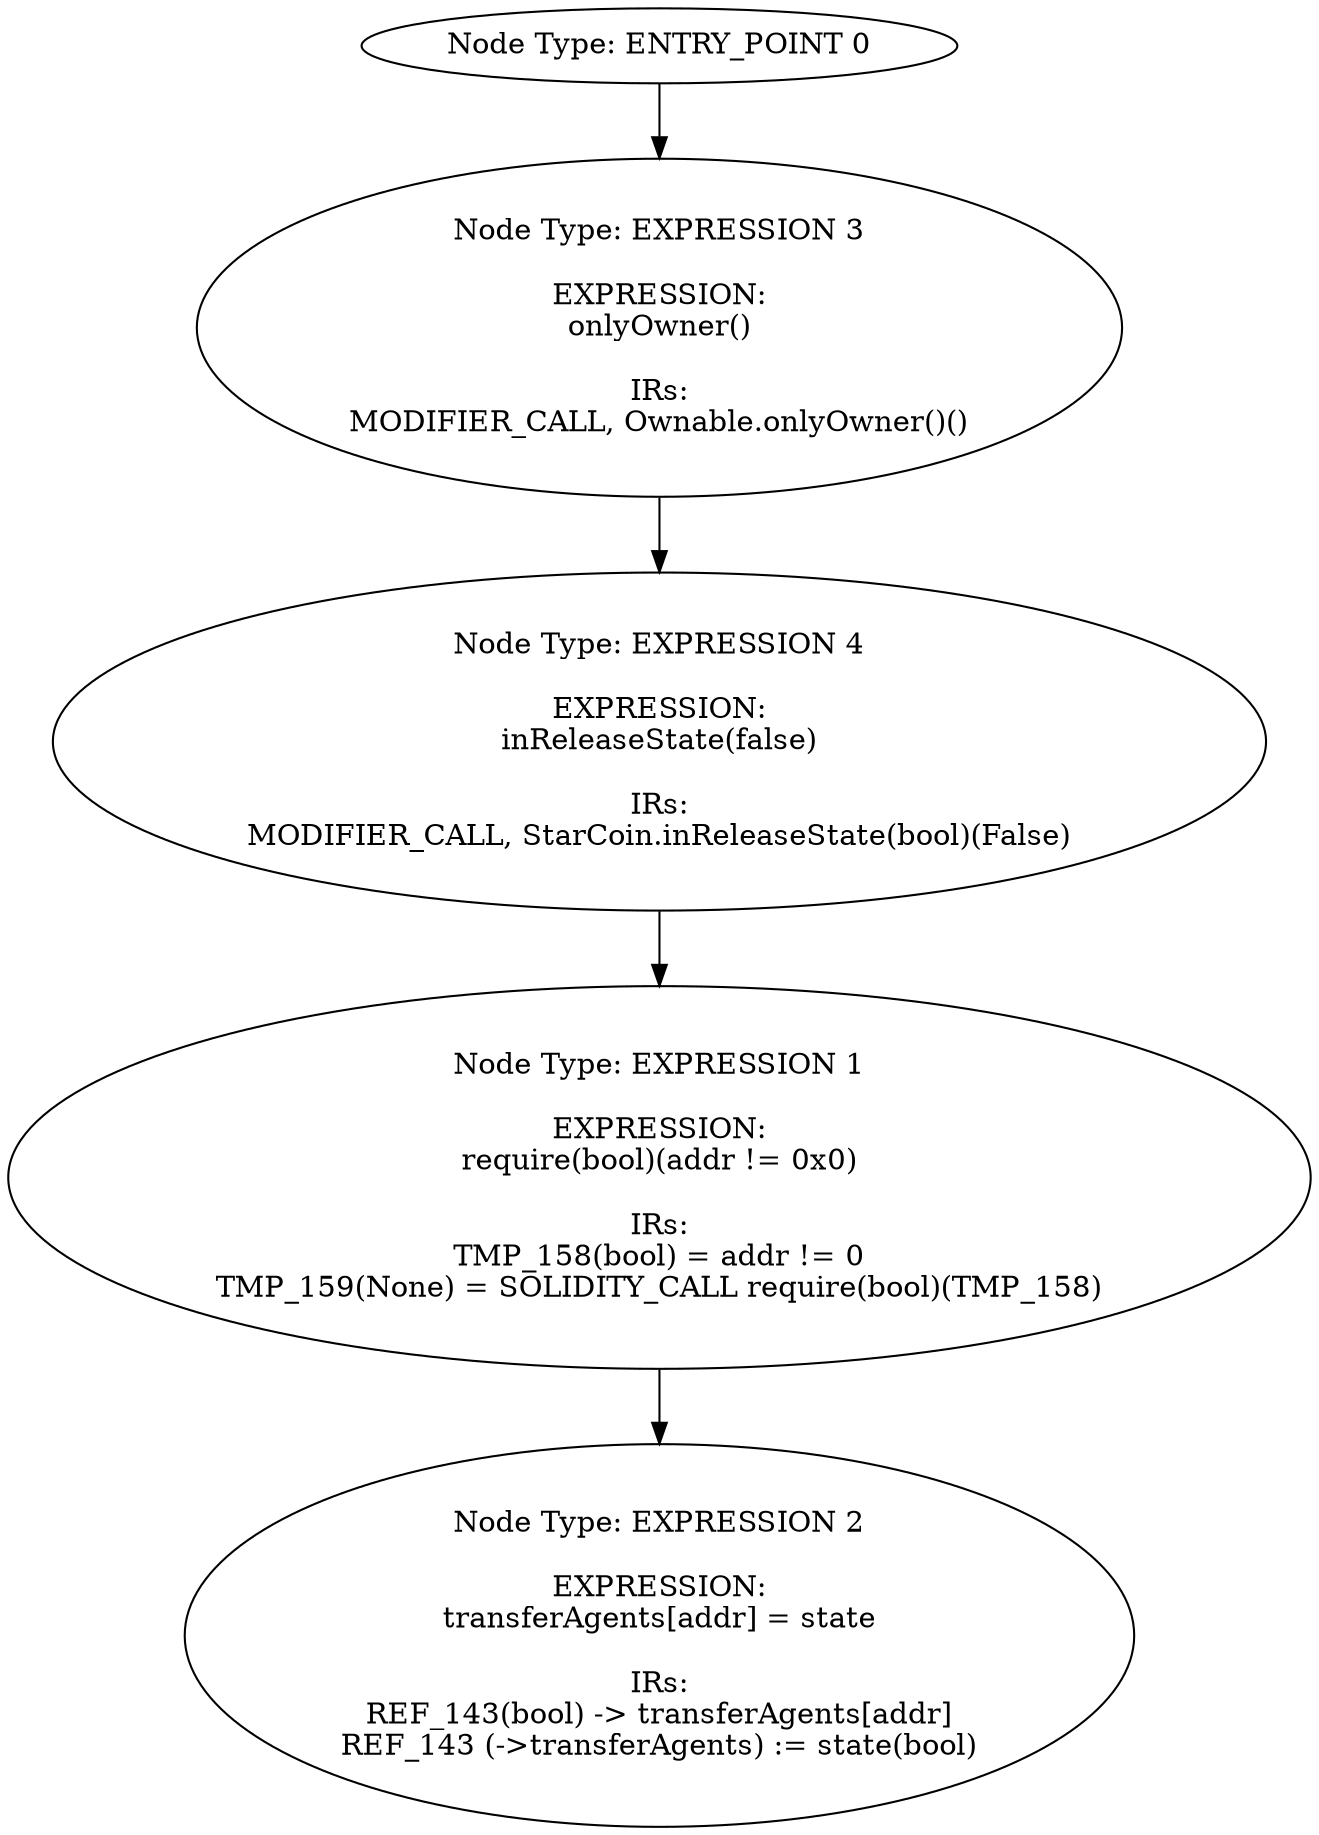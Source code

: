 digraph{
0[label="Node Type: ENTRY_POINT 0
"];
0->3;
1[label="Node Type: EXPRESSION 1

EXPRESSION:
require(bool)(addr != 0x0)

IRs:
TMP_158(bool) = addr != 0
TMP_159(None) = SOLIDITY_CALL require(bool)(TMP_158)"];
1->2;
2[label="Node Type: EXPRESSION 2

EXPRESSION:
transferAgents[addr] = state

IRs:
REF_143(bool) -> transferAgents[addr]
REF_143 (->transferAgents) := state(bool)"];
3[label="Node Type: EXPRESSION 3

EXPRESSION:
onlyOwner()

IRs:
MODIFIER_CALL, Ownable.onlyOwner()()"];
3->4;
4[label="Node Type: EXPRESSION 4

EXPRESSION:
inReleaseState(false)

IRs:
MODIFIER_CALL, StarCoin.inReleaseState(bool)(False)"];
4->1;
}
